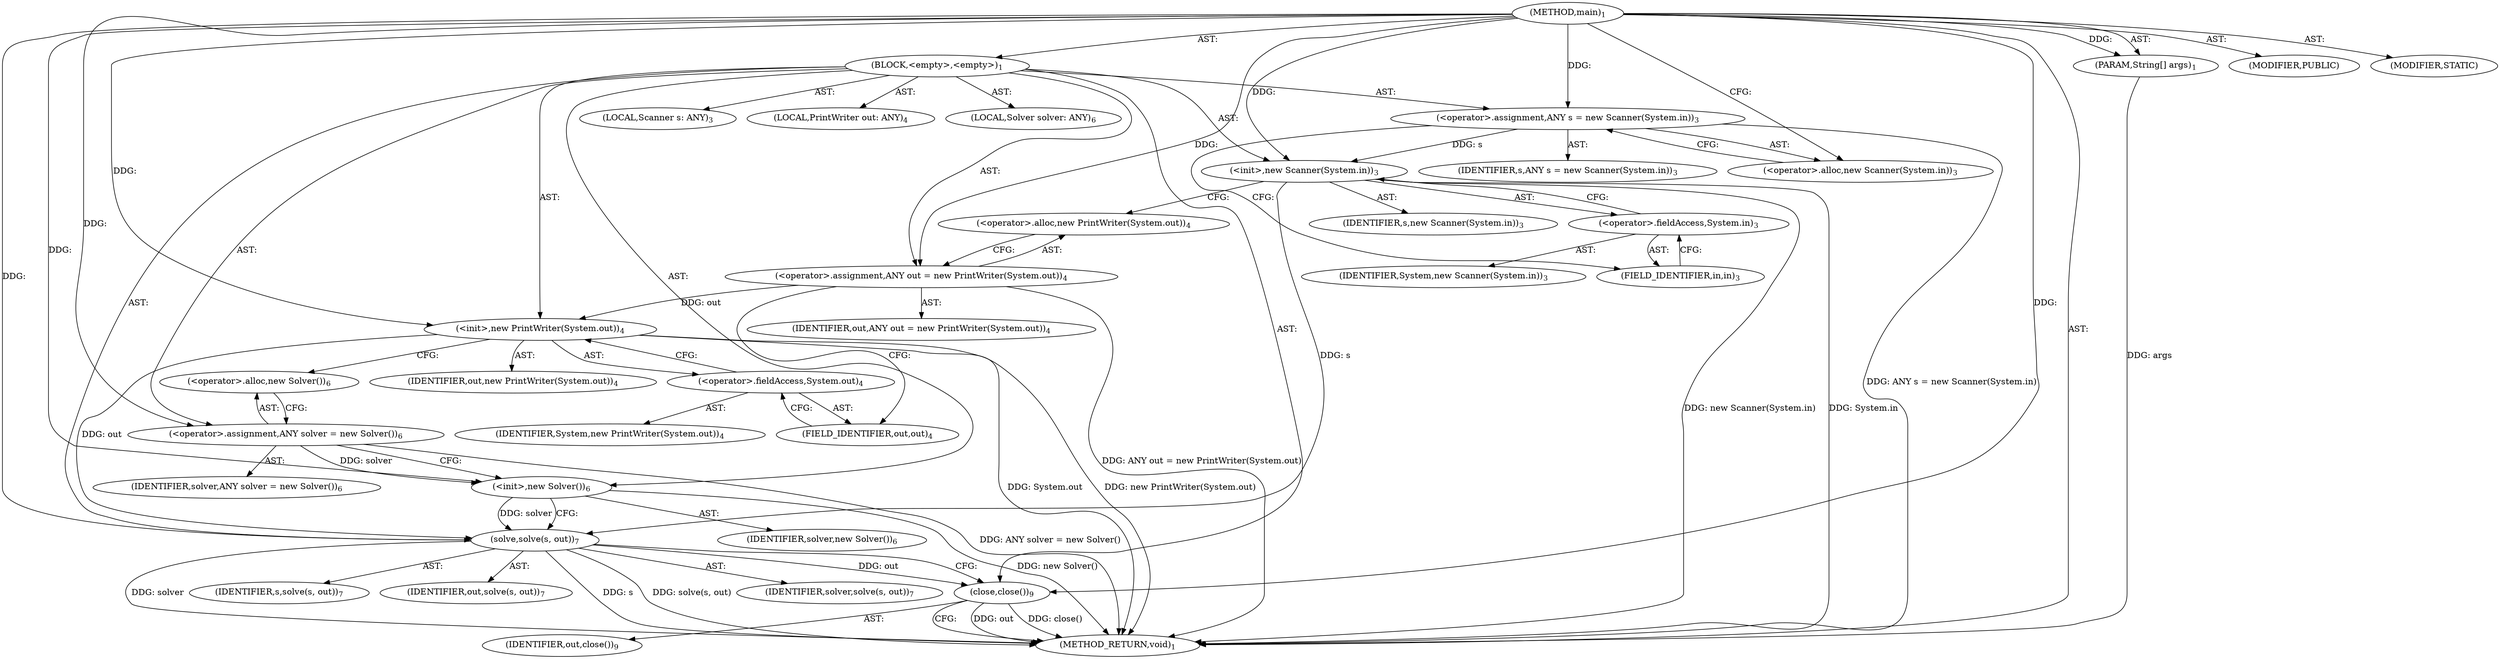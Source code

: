 digraph "main" {  
"23" [label = <(METHOD,main)<SUB>1</SUB>> ]
"24" [label = <(PARAM,String[] args)<SUB>1</SUB>> ]
"25" [label = <(BLOCK,&lt;empty&gt;,&lt;empty&gt;)<SUB>1</SUB>> ]
"4" [label = <(LOCAL,Scanner s: ANY)<SUB>3</SUB>> ]
"26" [label = <(&lt;operator&gt;.assignment,ANY s = new Scanner(System.in))<SUB>3</SUB>> ]
"27" [label = <(IDENTIFIER,s,ANY s = new Scanner(System.in))<SUB>3</SUB>> ]
"28" [label = <(&lt;operator&gt;.alloc,new Scanner(System.in))<SUB>3</SUB>> ]
"29" [label = <(&lt;init&gt;,new Scanner(System.in))<SUB>3</SUB>> ]
"3" [label = <(IDENTIFIER,s,new Scanner(System.in))<SUB>3</SUB>> ]
"30" [label = <(&lt;operator&gt;.fieldAccess,System.in)<SUB>3</SUB>> ]
"31" [label = <(IDENTIFIER,System,new Scanner(System.in))<SUB>3</SUB>> ]
"32" [label = <(FIELD_IDENTIFIER,in,in)<SUB>3</SUB>> ]
"6" [label = <(LOCAL,PrintWriter out: ANY)<SUB>4</SUB>> ]
"33" [label = <(&lt;operator&gt;.assignment,ANY out = new PrintWriter(System.out))<SUB>4</SUB>> ]
"34" [label = <(IDENTIFIER,out,ANY out = new PrintWriter(System.out))<SUB>4</SUB>> ]
"35" [label = <(&lt;operator&gt;.alloc,new PrintWriter(System.out))<SUB>4</SUB>> ]
"36" [label = <(&lt;init&gt;,new PrintWriter(System.out))<SUB>4</SUB>> ]
"5" [label = <(IDENTIFIER,out,new PrintWriter(System.out))<SUB>4</SUB>> ]
"37" [label = <(&lt;operator&gt;.fieldAccess,System.out)<SUB>4</SUB>> ]
"38" [label = <(IDENTIFIER,System,new PrintWriter(System.out))<SUB>4</SUB>> ]
"39" [label = <(FIELD_IDENTIFIER,out,out)<SUB>4</SUB>> ]
"8" [label = <(LOCAL,Solver solver: ANY)<SUB>6</SUB>> ]
"40" [label = <(&lt;operator&gt;.assignment,ANY solver = new Solver())<SUB>6</SUB>> ]
"41" [label = <(IDENTIFIER,solver,ANY solver = new Solver())<SUB>6</SUB>> ]
"42" [label = <(&lt;operator&gt;.alloc,new Solver())<SUB>6</SUB>> ]
"43" [label = <(&lt;init&gt;,new Solver())<SUB>6</SUB>> ]
"7" [label = <(IDENTIFIER,solver,new Solver())<SUB>6</SUB>> ]
"44" [label = <(solve,solve(s, out))<SUB>7</SUB>> ]
"45" [label = <(IDENTIFIER,solver,solve(s, out))<SUB>7</SUB>> ]
"46" [label = <(IDENTIFIER,s,solve(s, out))<SUB>7</SUB>> ]
"47" [label = <(IDENTIFIER,out,solve(s, out))<SUB>7</SUB>> ]
"48" [label = <(close,close())<SUB>9</SUB>> ]
"49" [label = <(IDENTIFIER,out,close())<SUB>9</SUB>> ]
"50" [label = <(MODIFIER,PUBLIC)> ]
"51" [label = <(MODIFIER,STATIC)> ]
"52" [label = <(METHOD_RETURN,void)<SUB>1</SUB>> ]
  "23" -> "24"  [ label = "AST: "] 
  "23" -> "25"  [ label = "AST: "] 
  "23" -> "50"  [ label = "AST: "] 
  "23" -> "51"  [ label = "AST: "] 
  "23" -> "52"  [ label = "AST: "] 
  "25" -> "4"  [ label = "AST: "] 
  "25" -> "26"  [ label = "AST: "] 
  "25" -> "29"  [ label = "AST: "] 
  "25" -> "6"  [ label = "AST: "] 
  "25" -> "33"  [ label = "AST: "] 
  "25" -> "36"  [ label = "AST: "] 
  "25" -> "8"  [ label = "AST: "] 
  "25" -> "40"  [ label = "AST: "] 
  "25" -> "43"  [ label = "AST: "] 
  "25" -> "44"  [ label = "AST: "] 
  "25" -> "48"  [ label = "AST: "] 
  "26" -> "27"  [ label = "AST: "] 
  "26" -> "28"  [ label = "AST: "] 
  "29" -> "3"  [ label = "AST: "] 
  "29" -> "30"  [ label = "AST: "] 
  "30" -> "31"  [ label = "AST: "] 
  "30" -> "32"  [ label = "AST: "] 
  "33" -> "34"  [ label = "AST: "] 
  "33" -> "35"  [ label = "AST: "] 
  "36" -> "5"  [ label = "AST: "] 
  "36" -> "37"  [ label = "AST: "] 
  "37" -> "38"  [ label = "AST: "] 
  "37" -> "39"  [ label = "AST: "] 
  "40" -> "41"  [ label = "AST: "] 
  "40" -> "42"  [ label = "AST: "] 
  "43" -> "7"  [ label = "AST: "] 
  "44" -> "45"  [ label = "AST: "] 
  "44" -> "46"  [ label = "AST: "] 
  "44" -> "47"  [ label = "AST: "] 
  "48" -> "49"  [ label = "AST: "] 
  "26" -> "32"  [ label = "CFG: "] 
  "29" -> "35"  [ label = "CFG: "] 
  "33" -> "39"  [ label = "CFG: "] 
  "36" -> "42"  [ label = "CFG: "] 
  "40" -> "43"  [ label = "CFG: "] 
  "43" -> "44"  [ label = "CFG: "] 
  "44" -> "48"  [ label = "CFG: "] 
  "48" -> "52"  [ label = "CFG: "] 
  "28" -> "26"  [ label = "CFG: "] 
  "30" -> "29"  [ label = "CFG: "] 
  "35" -> "33"  [ label = "CFG: "] 
  "37" -> "36"  [ label = "CFG: "] 
  "42" -> "40"  [ label = "CFG: "] 
  "32" -> "30"  [ label = "CFG: "] 
  "39" -> "37"  [ label = "CFG: "] 
  "23" -> "28"  [ label = "CFG: "] 
  "24" -> "52"  [ label = "DDG: args"] 
  "26" -> "52"  [ label = "DDG: ANY s = new Scanner(System.in)"] 
  "29" -> "52"  [ label = "DDG: System.in"] 
  "29" -> "52"  [ label = "DDG: new Scanner(System.in)"] 
  "33" -> "52"  [ label = "DDG: ANY out = new PrintWriter(System.out)"] 
  "36" -> "52"  [ label = "DDG: System.out"] 
  "36" -> "52"  [ label = "DDG: new PrintWriter(System.out)"] 
  "40" -> "52"  [ label = "DDG: ANY solver = new Solver()"] 
  "43" -> "52"  [ label = "DDG: new Solver()"] 
  "44" -> "52"  [ label = "DDG: solver"] 
  "44" -> "52"  [ label = "DDG: s"] 
  "44" -> "52"  [ label = "DDG: solve(s, out)"] 
  "48" -> "52"  [ label = "DDG: out"] 
  "48" -> "52"  [ label = "DDG: close()"] 
  "23" -> "24"  [ label = "DDG: "] 
  "23" -> "26"  [ label = "DDG: "] 
  "23" -> "33"  [ label = "DDG: "] 
  "23" -> "40"  [ label = "DDG: "] 
  "26" -> "29"  [ label = "DDG: s"] 
  "23" -> "29"  [ label = "DDG: "] 
  "33" -> "36"  [ label = "DDG: out"] 
  "23" -> "36"  [ label = "DDG: "] 
  "40" -> "43"  [ label = "DDG: solver"] 
  "23" -> "43"  [ label = "DDG: "] 
  "43" -> "44"  [ label = "DDG: solver"] 
  "23" -> "44"  [ label = "DDG: "] 
  "29" -> "44"  [ label = "DDG: s"] 
  "36" -> "44"  [ label = "DDG: out"] 
  "44" -> "48"  [ label = "DDG: out"] 
  "23" -> "48"  [ label = "DDG: "] 
}
